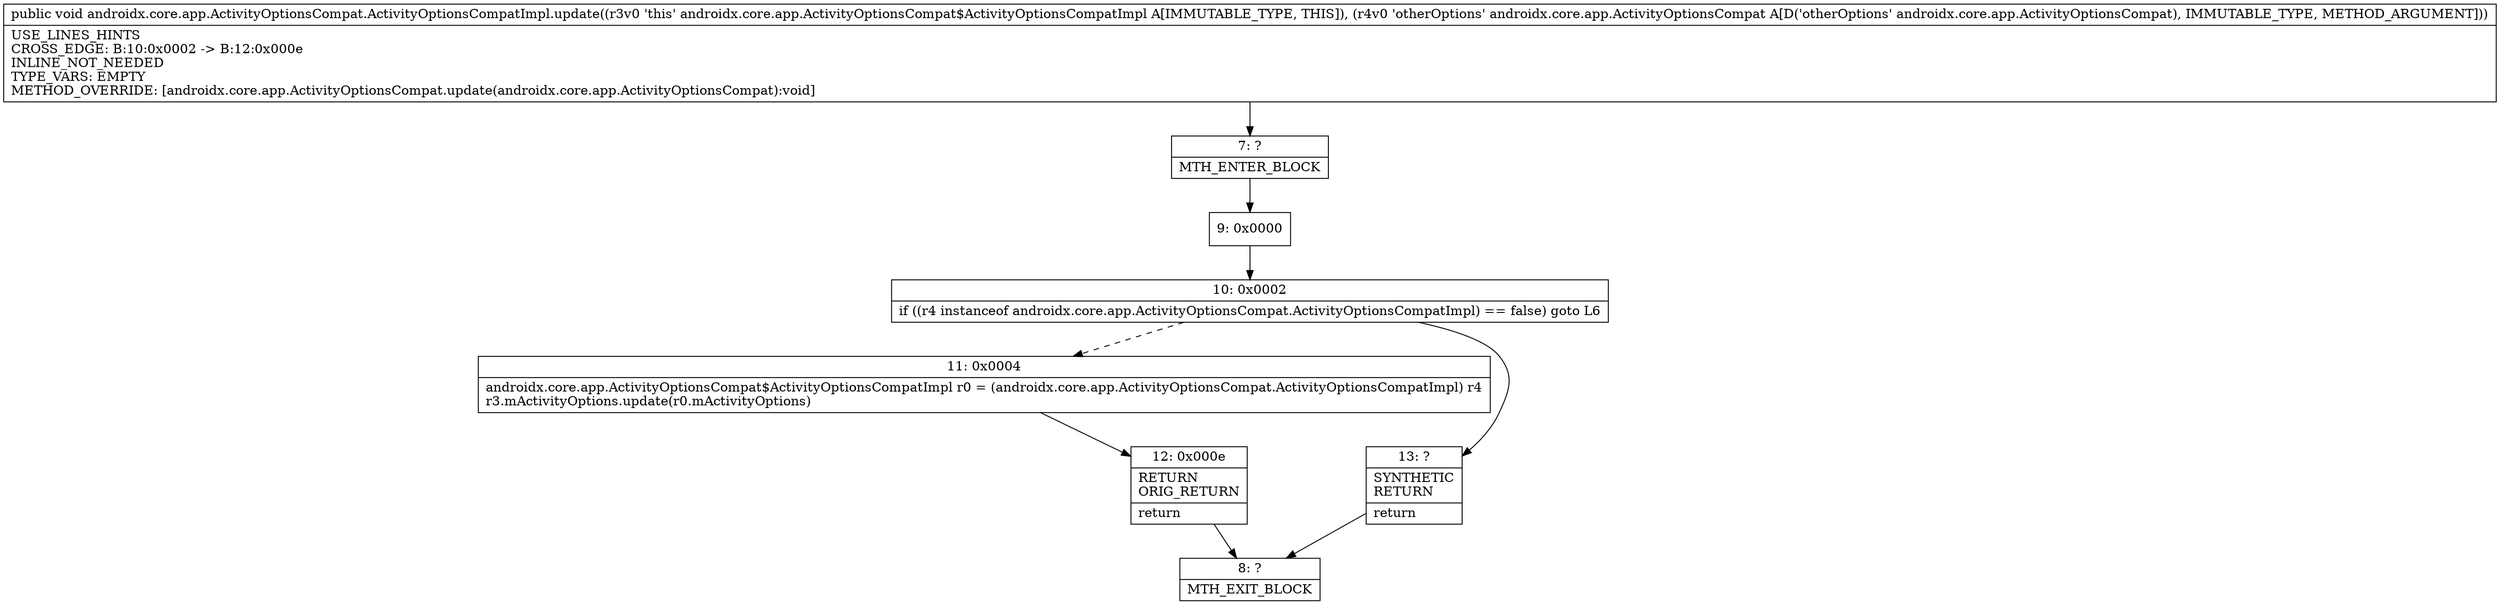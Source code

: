 digraph "CFG forandroidx.core.app.ActivityOptionsCompat.ActivityOptionsCompatImpl.update(Landroidx\/core\/app\/ActivityOptionsCompat;)V" {
Node_7 [shape=record,label="{7\:\ ?|MTH_ENTER_BLOCK\l}"];
Node_9 [shape=record,label="{9\:\ 0x0000}"];
Node_10 [shape=record,label="{10\:\ 0x0002|if ((r4 instanceof androidx.core.app.ActivityOptionsCompat.ActivityOptionsCompatImpl) == false) goto L6\l}"];
Node_11 [shape=record,label="{11\:\ 0x0004|androidx.core.app.ActivityOptionsCompat$ActivityOptionsCompatImpl r0 = (androidx.core.app.ActivityOptionsCompat.ActivityOptionsCompatImpl) r4\lr3.mActivityOptions.update(r0.mActivityOptions)\l}"];
Node_12 [shape=record,label="{12\:\ 0x000e|RETURN\lORIG_RETURN\l|return\l}"];
Node_8 [shape=record,label="{8\:\ ?|MTH_EXIT_BLOCK\l}"];
Node_13 [shape=record,label="{13\:\ ?|SYNTHETIC\lRETURN\l|return\l}"];
MethodNode[shape=record,label="{public void androidx.core.app.ActivityOptionsCompat.ActivityOptionsCompatImpl.update((r3v0 'this' androidx.core.app.ActivityOptionsCompat$ActivityOptionsCompatImpl A[IMMUTABLE_TYPE, THIS]), (r4v0 'otherOptions' androidx.core.app.ActivityOptionsCompat A[D('otherOptions' androidx.core.app.ActivityOptionsCompat), IMMUTABLE_TYPE, METHOD_ARGUMENT]))  | USE_LINES_HINTS\lCROSS_EDGE: B:10:0x0002 \-\> B:12:0x000e\lINLINE_NOT_NEEDED\lTYPE_VARS: EMPTY\lMETHOD_OVERRIDE: [androidx.core.app.ActivityOptionsCompat.update(androidx.core.app.ActivityOptionsCompat):void]\l}"];
MethodNode -> Node_7;Node_7 -> Node_9;
Node_9 -> Node_10;
Node_10 -> Node_11[style=dashed];
Node_10 -> Node_13;
Node_11 -> Node_12;
Node_12 -> Node_8;
Node_13 -> Node_8;
}

